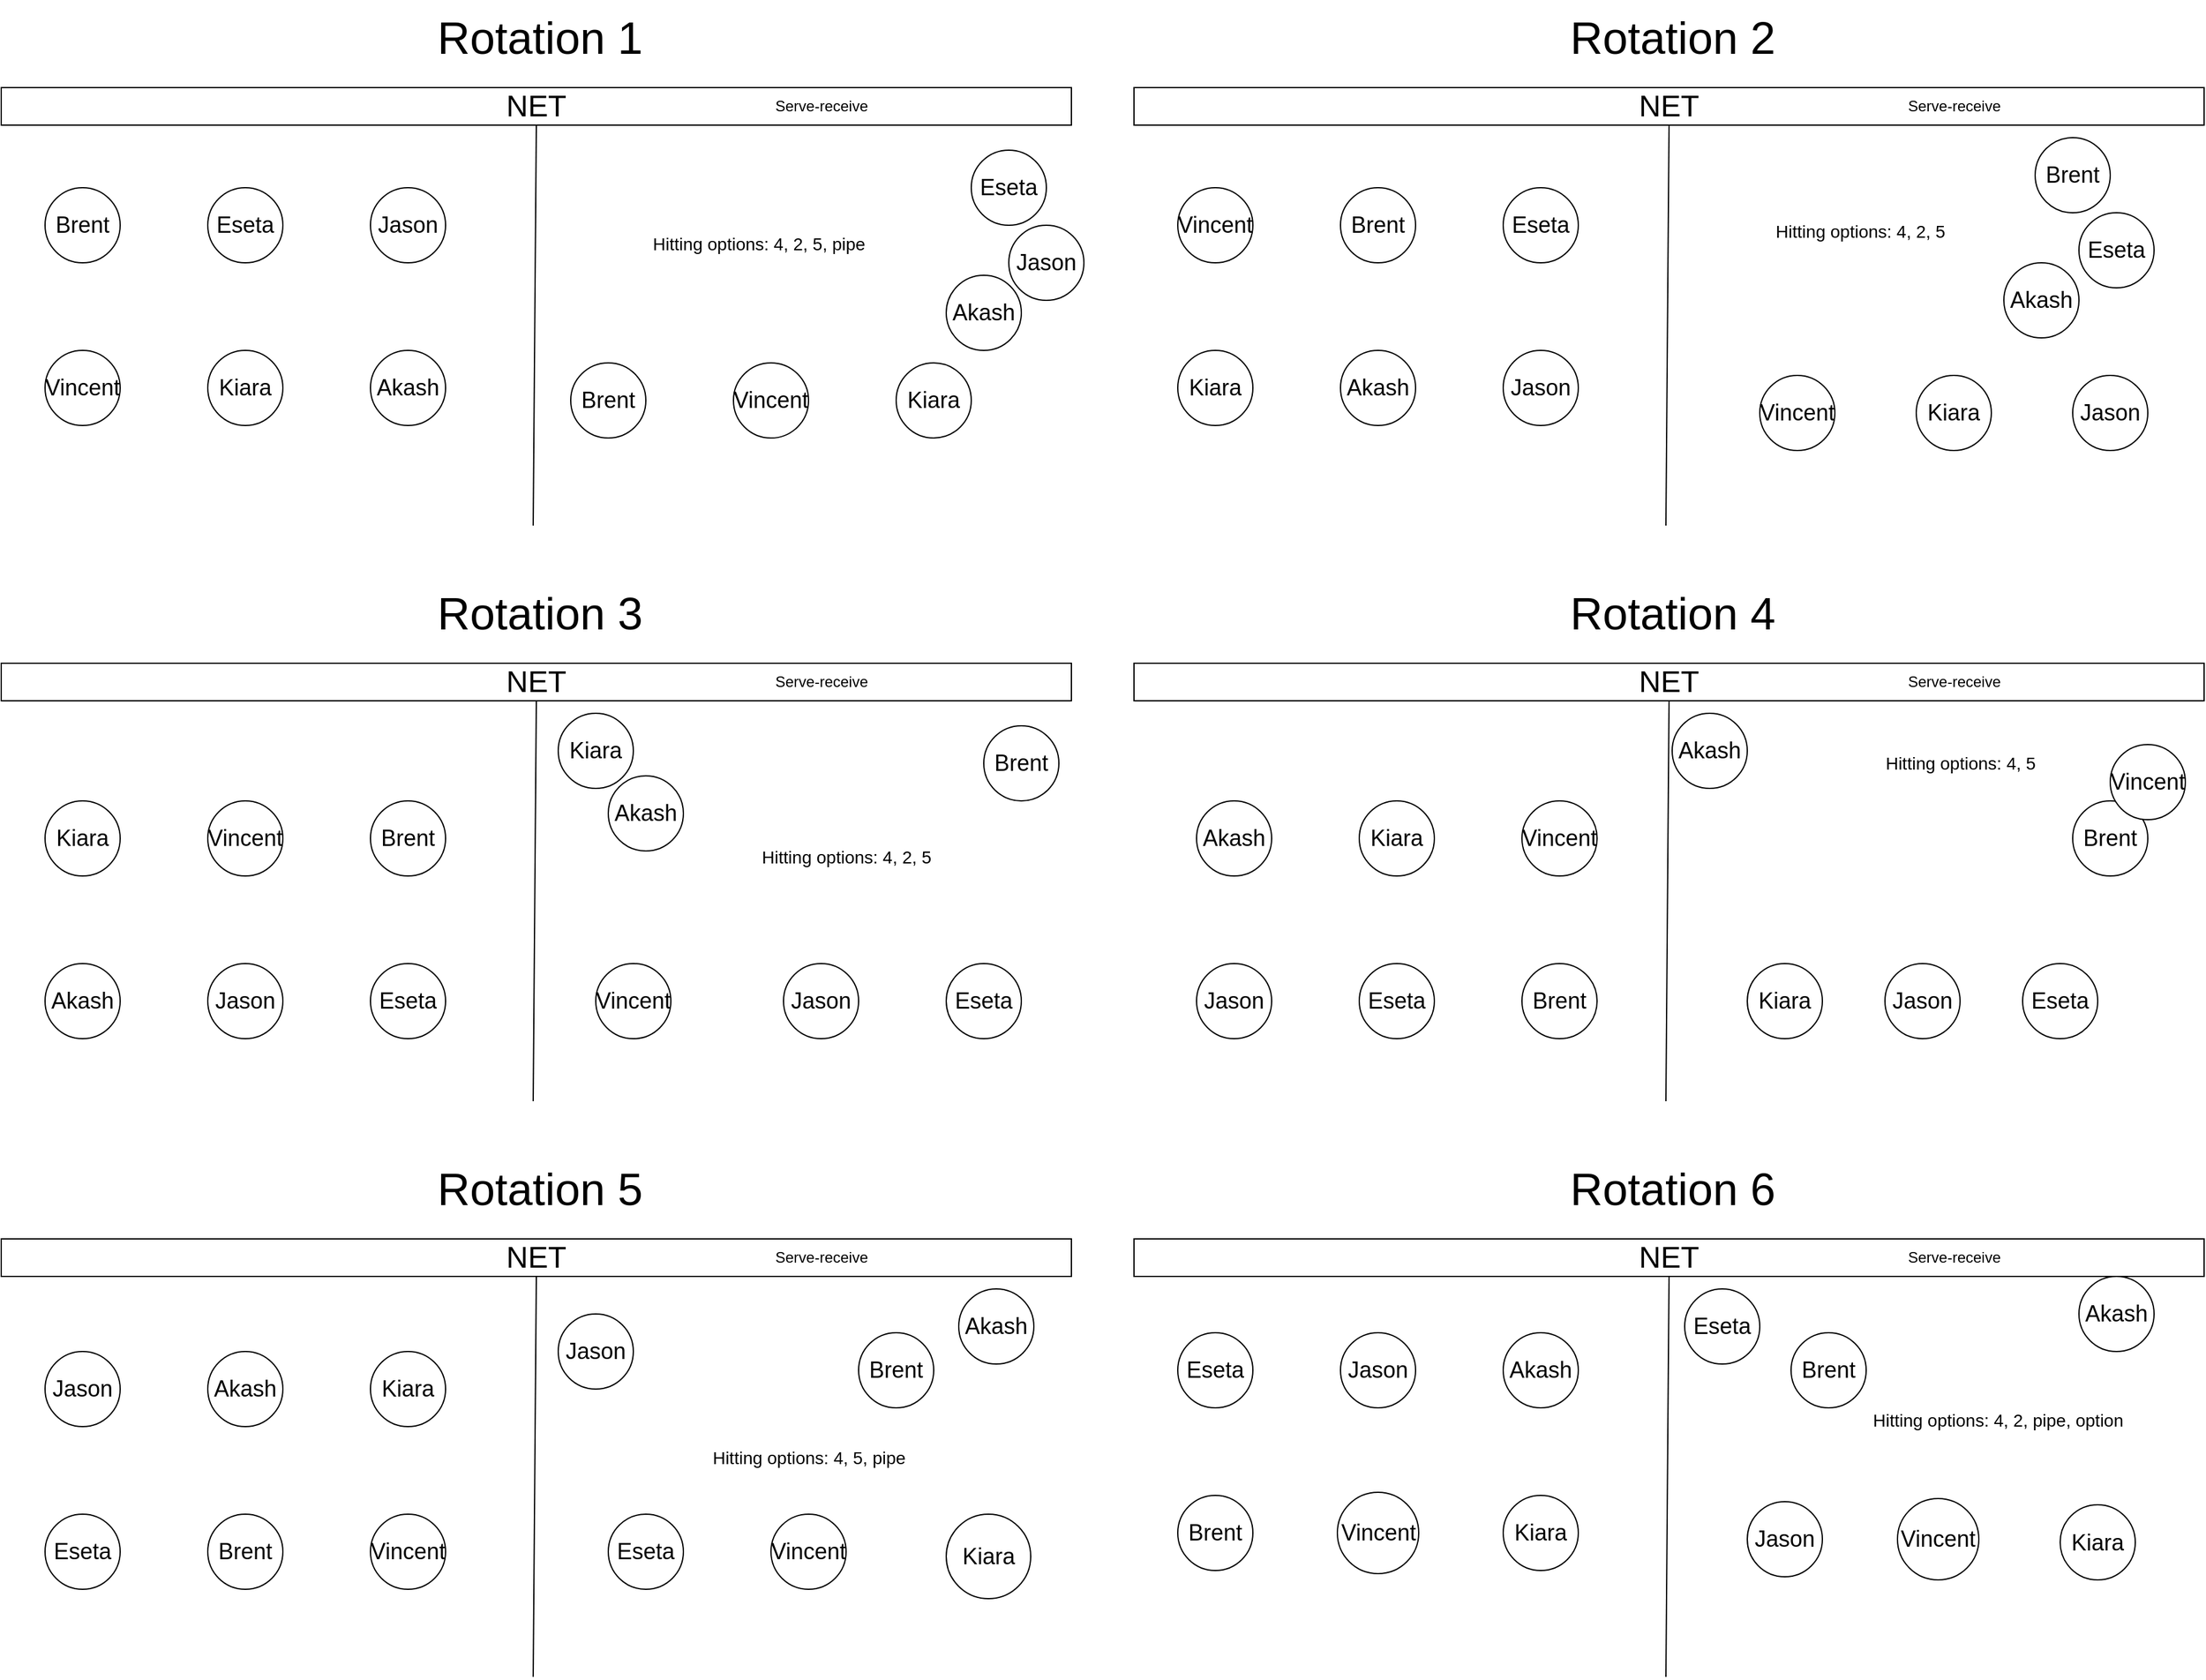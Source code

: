 <mxfile version="26.1.3">
  <diagram name="Page-1" id="ehrURdoTpdqYw4ACMp6Q">
    <mxGraphModel dx="3047" dy="1442" grid="1" gridSize="10" guides="1" tooltips="1" connect="1" arrows="1" fold="1" page="1" pageScale="1" pageWidth="850" pageHeight="1100" math="0" shadow="0">
      <root>
        <mxCell id="0" />
        <mxCell id="1" parent="0" />
        <mxCell id="WpBLk9SdmlVmNWCZA8uA-1" value="&lt;font style=&quot;font-size: 18px;&quot;&gt;Brent&lt;/font&gt;" style="ellipse;whiteSpace=wrap;html=1;aspect=fixed;" parent="1" vertex="1">
          <mxGeometry x="50" y="250" width="60" height="60" as="geometry" />
        </mxCell>
        <mxCell id="WpBLk9SdmlVmNWCZA8uA-7" value="&lt;font style=&quot;font-size: 24px;&quot;&gt;NET&lt;/font&gt;" style="rounded=0;whiteSpace=wrap;html=1;" parent="1" vertex="1">
          <mxGeometry x="15" y="170" width="855" height="30" as="geometry" />
        </mxCell>
        <mxCell id="WpBLk9SdmlVmNWCZA8uA-8" value="&lt;font style=&quot;font-size: 36px;&quot;&gt;Rotation 1&lt;/font&gt;" style="text;html=1;align=center;verticalAlign=middle;resizable=0;points=[];autosize=1;strokeColor=none;fillColor=none;" parent="1" vertex="1">
          <mxGeometry x="350" y="100" width="190" height="60" as="geometry" />
        </mxCell>
        <mxCell id="WpBLk9SdmlVmNWCZA8uA-65" value="" style="endArrow=none;html=1;rounded=0;entryX=0.5;entryY=1;entryDx=0;entryDy=0;" parent="1" target="WpBLk9SdmlVmNWCZA8uA-7" edge="1">
          <mxGeometry width="50" height="50" relative="1" as="geometry">
            <mxPoint x="440" y="520" as="sourcePoint" />
            <mxPoint x="450" y="230" as="targetPoint" />
          </mxGeometry>
        </mxCell>
        <mxCell id="WpBLk9SdmlVmNWCZA8uA-67" value="&lt;font style=&quot;font-size: 18px;&quot;&gt;Eseta&lt;/font&gt;" style="ellipse;whiteSpace=wrap;html=1;aspect=fixed;" parent="1" vertex="1">
          <mxGeometry x="180" y="250" width="60" height="60" as="geometry" />
        </mxCell>
        <mxCell id="WpBLk9SdmlVmNWCZA8uA-68" value="&lt;font style=&quot;font-size: 18px;&quot;&gt;Jason&lt;/font&gt;" style="ellipse;whiteSpace=wrap;html=1;aspect=fixed;" parent="1" vertex="1">
          <mxGeometry x="310" y="250" width="60" height="60" as="geometry" />
        </mxCell>
        <mxCell id="WpBLk9SdmlVmNWCZA8uA-69" value="&lt;font style=&quot;font-size: 18px;&quot;&gt;Vincent&lt;/font&gt;" style="ellipse;whiteSpace=wrap;html=1;aspect=fixed;" parent="1" vertex="1">
          <mxGeometry x="50" y="380" width="60" height="60" as="geometry" />
        </mxCell>
        <mxCell id="WpBLk9SdmlVmNWCZA8uA-70" value="&lt;font style=&quot;font-size: 18px;&quot;&gt;Kiara&lt;/font&gt;" style="ellipse;whiteSpace=wrap;html=1;aspect=fixed;" parent="1" vertex="1">
          <mxGeometry x="180" y="380" width="60" height="60" as="geometry" />
        </mxCell>
        <mxCell id="WpBLk9SdmlVmNWCZA8uA-71" value="&lt;span style=&quot;font-size: 18px;&quot;&gt;Akash&lt;/span&gt;" style="ellipse;whiteSpace=wrap;html=1;aspect=fixed;" parent="1" vertex="1">
          <mxGeometry x="310" y="380" width="60" height="60" as="geometry" />
        </mxCell>
        <mxCell id="WpBLk9SdmlVmNWCZA8uA-72" value="Serve-receive" style="text;html=1;align=center;verticalAlign=middle;resizable=0;points=[];autosize=1;strokeColor=none;fillColor=none;" parent="1" vertex="1">
          <mxGeometry x="620" y="170" width="100" height="30" as="geometry" />
        </mxCell>
        <mxCell id="WpBLk9SdmlVmNWCZA8uA-74" value="&lt;font style=&quot;font-size: 18px;&quot;&gt;Brent&lt;/font&gt;" style="ellipse;whiteSpace=wrap;html=1;aspect=fixed;" parent="1" vertex="1">
          <mxGeometry x="470" y="390" width="60" height="60" as="geometry" />
        </mxCell>
        <mxCell id="WpBLk9SdmlVmNWCZA8uA-75" value="&lt;font style=&quot;font-size: 18px;&quot;&gt;Eseta&lt;/font&gt;" style="ellipse;whiteSpace=wrap;html=1;aspect=fixed;" parent="1" vertex="1">
          <mxGeometry x="790" y="220" width="60" height="60" as="geometry" />
        </mxCell>
        <mxCell id="WpBLk9SdmlVmNWCZA8uA-76" value="&lt;font style=&quot;font-size: 18px;&quot;&gt;Jason&lt;/font&gt;" style="ellipse;whiteSpace=wrap;html=1;aspect=fixed;" parent="1" vertex="1">
          <mxGeometry x="820" y="280" width="60" height="60" as="geometry" />
        </mxCell>
        <mxCell id="WpBLk9SdmlVmNWCZA8uA-77" value="&lt;font style=&quot;font-size: 18px;&quot;&gt;Vincent&lt;/font&gt;" style="ellipse;whiteSpace=wrap;html=1;aspect=fixed;" parent="1" vertex="1">
          <mxGeometry x="600" y="390" width="60" height="60" as="geometry" />
        </mxCell>
        <mxCell id="WpBLk9SdmlVmNWCZA8uA-78" value="&lt;font style=&quot;font-size: 18px;&quot;&gt;Kiara&lt;/font&gt;" style="ellipse;whiteSpace=wrap;html=1;aspect=fixed;" parent="1" vertex="1">
          <mxGeometry x="730" y="390" width="60" height="60" as="geometry" />
        </mxCell>
        <mxCell id="WpBLk9SdmlVmNWCZA8uA-79" value="&lt;span style=&quot;font-size: 18px;&quot;&gt;Akash&lt;/span&gt;" style="ellipse;whiteSpace=wrap;html=1;aspect=fixed;" parent="1" vertex="1">
          <mxGeometry x="770" y="320" width="60" height="60" as="geometry" />
        </mxCell>
        <mxCell id="WpBLk9SdmlVmNWCZA8uA-80" value="&lt;font style=&quot;font-size: 18px;&quot;&gt;Brent&lt;/font&gt;" style="ellipse;whiteSpace=wrap;html=1;aspect=fixed;" parent="1" vertex="1">
          <mxGeometry x="1085" y="250" width="60" height="60" as="geometry" />
        </mxCell>
        <mxCell id="WpBLk9SdmlVmNWCZA8uA-81" value="&lt;font style=&quot;font-size: 24px;&quot;&gt;NET&lt;/font&gt;" style="rounded=0;whiteSpace=wrap;html=1;" parent="1" vertex="1">
          <mxGeometry x="920" y="170" width="855" height="30" as="geometry" />
        </mxCell>
        <mxCell id="WpBLk9SdmlVmNWCZA8uA-82" value="&lt;font style=&quot;font-size: 36px;&quot;&gt;Rotation 2&lt;/font&gt;" style="text;html=1;align=center;verticalAlign=middle;resizable=0;points=[];autosize=1;strokeColor=none;fillColor=none;" parent="1" vertex="1">
          <mxGeometry x="1255" y="100" width="190" height="60" as="geometry" />
        </mxCell>
        <mxCell id="WpBLk9SdmlVmNWCZA8uA-83" value="" style="endArrow=none;html=1;rounded=0;entryX=0.5;entryY=1;entryDx=0;entryDy=0;" parent="1" target="WpBLk9SdmlVmNWCZA8uA-81" edge="1">
          <mxGeometry width="50" height="50" relative="1" as="geometry">
            <mxPoint x="1345" y="520" as="sourcePoint" />
            <mxPoint x="1355" y="230" as="targetPoint" />
          </mxGeometry>
        </mxCell>
        <mxCell id="WpBLk9SdmlVmNWCZA8uA-84" value="&lt;font style=&quot;font-size: 18px;&quot;&gt;Eseta&lt;/font&gt;" style="ellipse;whiteSpace=wrap;html=1;aspect=fixed;" parent="1" vertex="1">
          <mxGeometry x="1215" y="250" width="60" height="60" as="geometry" />
        </mxCell>
        <mxCell id="WpBLk9SdmlVmNWCZA8uA-85" value="&lt;font style=&quot;font-size: 18px;&quot;&gt;Jason&lt;/font&gt;" style="ellipse;whiteSpace=wrap;html=1;aspect=fixed;" parent="1" vertex="1">
          <mxGeometry x="1215" y="380" width="60" height="60" as="geometry" />
        </mxCell>
        <mxCell id="WpBLk9SdmlVmNWCZA8uA-86" value="&lt;font style=&quot;font-size: 18px;&quot;&gt;Vincent&lt;/font&gt;" style="ellipse;whiteSpace=wrap;html=1;aspect=fixed;" parent="1" vertex="1">
          <mxGeometry x="955" y="250" width="60" height="60" as="geometry" />
        </mxCell>
        <mxCell id="WpBLk9SdmlVmNWCZA8uA-87" value="&lt;font style=&quot;font-size: 18px;&quot;&gt;Kiara&lt;/font&gt;" style="ellipse;whiteSpace=wrap;html=1;aspect=fixed;" parent="1" vertex="1">
          <mxGeometry x="955" y="380" width="60" height="60" as="geometry" />
        </mxCell>
        <mxCell id="WpBLk9SdmlVmNWCZA8uA-88" value="&lt;span style=&quot;font-size: 18px;&quot;&gt;Akash&lt;/span&gt;" style="ellipse;whiteSpace=wrap;html=1;aspect=fixed;" parent="1" vertex="1">
          <mxGeometry x="1085" y="380" width="60" height="60" as="geometry" />
        </mxCell>
        <mxCell id="WpBLk9SdmlVmNWCZA8uA-89" value="Serve-receive" style="text;html=1;align=center;verticalAlign=middle;resizable=0;points=[];autosize=1;strokeColor=none;fillColor=none;" parent="1" vertex="1">
          <mxGeometry x="1525" y="170" width="100" height="30" as="geometry" />
        </mxCell>
        <mxCell id="WpBLk9SdmlVmNWCZA8uA-97" value="&lt;font style=&quot;font-size: 24px;&quot;&gt;NET&lt;/font&gt;" style="rounded=0;whiteSpace=wrap;html=1;" parent="1" vertex="1">
          <mxGeometry x="15" y="630" width="855" height="30" as="geometry" />
        </mxCell>
        <mxCell id="WpBLk9SdmlVmNWCZA8uA-98" value="&lt;font style=&quot;font-size: 36px;&quot;&gt;Rotation 3&lt;/font&gt;" style="text;html=1;align=center;verticalAlign=middle;resizable=0;points=[];autosize=1;strokeColor=none;fillColor=none;" parent="1" vertex="1">
          <mxGeometry x="350" y="560" width="190" height="60" as="geometry" />
        </mxCell>
        <mxCell id="WpBLk9SdmlVmNWCZA8uA-99" value="" style="endArrow=none;html=1;rounded=0;entryX=0.5;entryY=1;entryDx=0;entryDy=0;" parent="1" target="WpBLk9SdmlVmNWCZA8uA-97" edge="1">
          <mxGeometry width="50" height="50" relative="1" as="geometry">
            <mxPoint x="440" y="980" as="sourcePoint" />
            <mxPoint x="450" y="690" as="targetPoint" />
          </mxGeometry>
        </mxCell>
        <mxCell id="WpBLk9SdmlVmNWCZA8uA-105" value="Serve-receive" style="text;html=1;align=center;verticalAlign=middle;resizable=0;points=[];autosize=1;strokeColor=none;fillColor=none;" parent="1" vertex="1">
          <mxGeometry x="620" y="630" width="100" height="30" as="geometry" />
        </mxCell>
        <mxCell id="WpBLk9SdmlVmNWCZA8uA-113" value="&lt;font style=&quot;font-size: 24px;&quot;&gt;NET&lt;/font&gt;" style="rounded=0;whiteSpace=wrap;html=1;" parent="1" vertex="1">
          <mxGeometry x="920" y="630" width="855" height="30" as="geometry" />
        </mxCell>
        <mxCell id="WpBLk9SdmlVmNWCZA8uA-114" value="&lt;font style=&quot;font-size: 36px;&quot;&gt;Rotation 4&lt;/font&gt;" style="text;html=1;align=center;verticalAlign=middle;resizable=0;points=[];autosize=1;strokeColor=none;fillColor=none;" parent="1" vertex="1">
          <mxGeometry x="1255" y="560" width="190" height="60" as="geometry" />
        </mxCell>
        <mxCell id="WpBLk9SdmlVmNWCZA8uA-115" value="" style="endArrow=none;html=1;rounded=0;entryX=0.5;entryY=1;entryDx=0;entryDy=0;" parent="1" target="WpBLk9SdmlVmNWCZA8uA-113" edge="1">
          <mxGeometry width="50" height="50" relative="1" as="geometry">
            <mxPoint x="1345" y="980" as="sourcePoint" />
            <mxPoint x="1355" y="690" as="targetPoint" />
          </mxGeometry>
        </mxCell>
        <mxCell id="WpBLk9SdmlVmNWCZA8uA-121" value="Serve-receive" style="text;html=1;align=center;verticalAlign=middle;resizable=0;points=[];autosize=1;strokeColor=none;fillColor=none;" parent="1" vertex="1">
          <mxGeometry x="1525" y="630" width="100" height="30" as="geometry" />
        </mxCell>
        <mxCell id="WpBLk9SdmlVmNWCZA8uA-129" value="&lt;font style=&quot;font-size: 24px;&quot;&gt;NET&lt;/font&gt;" style="rounded=0;whiteSpace=wrap;html=1;" parent="1" vertex="1">
          <mxGeometry x="15" y="1090" width="855" height="30" as="geometry" />
        </mxCell>
        <mxCell id="WpBLk9SdmlVmNWCZA8uA-130" value="&lt;font style=&quot;font-size: 36px;&quot;&gt;Rotation 5&lt;/font&gt;" style="text;html=1;align=center;verticalAlign=middle;resizable=0;points=[];autosize=1;strokeColor=none;fillColor=none;" parent="1" vertex="1">
          <mxGeometry x="350" y="1020" width="190" height="60" as="geometry" />
        </mxCell>
        <mxCell id="WpBLk9SdmlVmNWCZA8uA-131" value="" style="endArrow=none;html=1;rounded=0;entryX=0.5;entryY=1;entryDx=0;entryDy=0;" parent="1" target="WpBLk9SdmlVmNWCZA8uA-129" edge="1">
          <mxGeometry width="50" height="50" relative="1" as="geometry">
            <mxPoint x="440" y="1440" as="sourcePoint" />
            <mxPoint x="450" y="1150" as="targetPoint" />
          </mxGeometry>
        </mxCell>
        <mxCell id="WpBLk9SdmlVmNWCZA8uA-137" value="Serve-receive" style="text;html=1;align=center;verticalAlign=middle;resizable=0;points=[];autosize=1;strokeColor=none;fillColor=none;" parent="1" vertex="1">
          <mxGeometry x="620" y="1090" width="100" height="30" as="geometry" />
        </mxCell>
        <mxCell id="WpBLk9SdmlVmNWCZA8uA-145" value="&lt;font style=&quot;font-size: 24px;&quot;&gt;NET&lt;/font&gt;" style="rounded=0;whiteSpace=wrap;html=1;" parent="1" vertex="1">
          <mxGeometry x="920" y="1090" width="855" height="30" as="geometry" />
        </mxCell>
        <mxCell id="WpBLk9SdmlVmNWCZA8uA-146" value="&lt;font style=&quot;font-size: 36px;&quot;&gt;Rotation 6&lt;/font&gt;" style="text;html=1;align=center;verticalAlign=middle;resizable=0;points=[];autosize=1;strokeColor=none;fillColor=none;" parent="1" vertex="1">
          <mxGeometry x="1255" y="1020" width="190" height="60" as="geometry" />
        </mxCell>
        <mxCell id="WpBLk9SdmlVmNWCZA8uA-147" value="" style="endArrow=none;html=1;rounded=0;entryX=0.5;entryY=1;entryDx=0;entryDy=0;" parent="1" target="WpBLk9SdmlVmNWCZA8uA-145" edge="1">
          <mxGeometry width="50" height="50" relative="1" as="geometry">
            <mxPoint x="1345" y="1440" as="sourcePoint" />
            <mxPoint x="1355" y="1150" as="targetPoint" />
          </mxGeometry>
        </mxCell>
        <mxCell id="WpBLk9SdmlVmNWCZA8uA-153" value="Serve-receive" style="text;html=1;align=center;verticalAlign=middle;resizable=0;points=[];autosize=1;strokeColor=none;fillColor=none;" parent="1" vertex="1">
          <mxGeometry x="1525" y="1090" width="100" height="30" as="geometry" />
        </mxCell>
        <mxCell id="WpBLk9SdmlVmNWCZA8uA-160" value="&lt;font style=&quot;font-size: 18px;&quot;&gt;Brent&lt;/font&gt;" style="ellipse;whiteSpace=wrap;html=1;aspect=fixed;" parent="1" vertex="1">
          <mxGeometry x="1640" y="210" width="60" height="60" as="geometry" />
        </mxCell>
        <mxCell id="WpBLk9SdmlVmNWCZA8uA-161" value="&lt;font style=&quot;font-size: 18px;&quot;&gt;Eseta&lt;/font&gt;" style="ellipse;whiteSpace=wrap;html=1;aspect=fixed;" parent="1" vertex="1">
          <mxGeometry x="1675" y="270" width="60" height="60" as="geometry" />
        </mxCell>
        <mxCell id="WpBLk9SdmlVmNWCZA8uA-162" value="&lt;font style=&quot;font-size: 18px;&quot;&gt;Jason&lt;/font&gt;" style="ellipse;whiteSpace=wrap;html=1;aspect=fixed;" parent="1" vertex="1">
          <mxGeometry x="1670" y="400" width="60" height="60" as="geometry" />
        </mxCell>
        <mxCell id="WpBLk9SdmlVmNWCZA8uA-163" value="&lt;font style=&quot;font-size: 18px;&quot;&gt;Vincent&lt;/font&gt;" style="ellipse;whiteSpace=wrap;html=1;aspect=fixed;" parent="1" vertex="1">
          <mxGeometry x="1420" y="400" width="60" height="60" as="geometry" />
        </mxCell>
        <mxCell id="WpBLk9SdmlVmNWCZA8uA-164" value="&lt;font style=&quot;font-size: 18px;&quot;&gt;Kiara&lt;/font&gt;" style="ellipse;whiteSpace=wrap;html=1;aspect=fixed;" parent="1" vertex="1">
          <mxGeometry x="1545" y="400" width="60" height="60" as="geometry" />
        </mxCell>
        <mxCell id="WpBLk9SdmlVmNWCZA8uA-165" value="&lt;span style=&quot;font-size: 18px;&quot;&gt;Akash&lt;/span&gt;" style="ellipse;whiteSpace=wrap;html=1;aspect=fixed;" parent="1" vertex="1">
          <mxGeometry x="1615" y="310" width="60" height="60" as="geometry" />
        </mxCell>
        <mxCell id="WpBLk9SdmlVmNWCZA8uA-166" value="&lt;font style=&quot;font-size: 18px;&quot;&gt;Brent&lt;/font&gt;" style="ellipse;whiteSpace=wrap;html=1;aspect=fixed;" parent="1" vertex="1">
          <mxGeometry x="310" y="740" width="60" height="60" as="geometry" />
        </mxCell>
        <mxCell id="WpBLk9SdmlVmNWCZA8uA-167" value="&lt;font style=&quot;font-size: 18px;&quot;&gt;Eseta&lt;/font&gt;" style="ellipse;whiteSpace=wrap;html=1;aspect=fixed;" parent="1" vertex="1">
          <mxGeometry x="310" y="870" width="60" height="60" as="geometry" />
        </mxCell>
        <mxCell id="WpBLk9SdmlVmNWCZA8uA-168" value="&lt;font style=&quot;font-size: 18px;&quot;&gt;Jason&lt;/font&gt;" style="ellipse;whiteSpace=wrap;html=1;aspect=fixed;" parent="1" vertex="1">
          <mxGeometry x="180" y="870" width="60" height="60" as="geometry" />
        </mxCell>
        <mxCell id="WpBLk9SdmlVmNWCZA8uA-169" value="&lt;font style=&quot;font-size: 18px;&quot;&gt;Vincent&lt;/font&gt;" style="ellipse;whiteSpace=wrap;html=1;aspect=fixed;" parent="1" vertex="1">
          <mxGeometry x="180" y="740" width="60" height="60" as="geometry" />
        </mxCell>
        <mxCell id="WpBLk9SdmlVmNWCZA8uA-170" value="&lt;font style=&quot;font-size: 18px;&quot;&gt;Kiara&lt;/font&gt;" style="ellipse;whiteSpace=wrap;html=1;aspect=fixed;" parent="1" vertex="1">
          <mxGeometry x="50" y="740" width="60" height="60" as="geometry" />
        </mxCell>
        <mxCell id="WpBLk9SdmlVmNWCZA8uA-171" value="&lt;span style=&quot;font-size: 18px;&quot;&gt;Akash&lt;/span&gt;" style="ellipse;whiteSpace=wrap;html=1;aspect=fixed;" parent="1" vertex="1">
          <mxGeometry x="50" y="870" width="60" height="60" as="geometry" />
        </mxCell>
        <mxCell id="WpBLk9SdmlVmNWCZA8uA-178" value="&lt;font style=&quot;font-size: 18px;&quot;&gt;Brent&lt;/font&gt;" style="ellipse;whiteSpace=wrap;html=1;aspect=fixed;" parent="1" vertex="1">
          <mxGeometry x="800" y="680" width="60" height="60" as="geometry" />
        </mxCell>
        <mxCell id="WpBLk9SdmlVmNWCZA8uA-179" value="&lt;font style=&quot;font-size: 18px;&quot;&gt;Eseta&lt;/font&gt;" style="ellipse;whiteSpace=wrap;html=1;aspect=fixed;" parent="1" vertex="1">
          <mxGeometry x="770" y="870" width="60" height="60" as="geometry" />
        </mxCell>
        <mxCell id="WpBLk9SdmlVmNWCZA8uA-180" value="&lt;font style=&quot;font-size: 18px;&quot;&gt;Jason&lt;/font&gt;" style="ellipse;whiteSpace=wrap;html=1;aspect=fixed;" parent="1" vertex="1">
          <mxGeometry x="640" y="870" width="60" height="60" as="geometry" />
        </mxCell>
        <mxCell id="WpBLk9SdmlVmNWCZA8uA-181" value="&lt;font style=&quot;font-size: 18px;&quot;&gt;Vincent&lt;/font&gt;" style="ellipse;whiteSpace=wrap;html=1;aspect=fixed;" parent="1" vertex="1">
          <mxGeometry x="490" y="870" width="60" height="60" as="geometry" />
        </mxCell>
        <mxCell id="WpBLk9SdmlVmNWCZA8uA-182" value="&lt;font style=&quot;font-size: 18px;&quot;&gt;Kiara&lt;/font&gt;" style="ellipse;whiteSpace=wrap;html=1;aspect=fixed;" parent="1" vertex="1">
          <mxGeometry x="460" y="670" width="60" height="60" as="geometry" />
        </mxCell>
        <mxCell id="WpBLk9SdmlVmNWCZA8uA-183" value="&lt;span style=&quot;font-size: 18px;&quot;&gt;Akash&lt;/span&gt;" style="ellipse;whiteSpace=wrap;html=1;aspect=fixed;" parent="1" vertex="1">
          <mxGeometry x="500" y="720" width="60" height="60" as="geometry" />
        </mxCell>
        <mxCell id="WpBLk9SdmlVmNWCZA8uA-184" value="&lt;font style=&quot;font-size: 18px;&quot;&gt;Brent&lt;/font&gt;" style="ellipse;whiteSpace=wrap;html=1;aspect=fixed;" parent="1" vertex="1">
          <mxGeometry x="1230" y="870" width="60" height="60" as="geometry" />
        </mxCell>
        <mxCell id="WpBLk9SdmlVmNWCZA8uA-185" value="&lt;font style=&quot;font-size: 18px;&quot;&gt;Eseta&lt;/font&gt;" style="ellipse;whiteSpace=wrap;html=1;aspect=fixed;" parent="1" vertex="1">
          <mxGeometry x="1100" y="870" width="60" height="60" as="geometry" />
        </mxCell>
        <mxCell id="WpBLk9SdmlVmNWCZA8uA-186" value="&lt;font style=&quot;font-size: 18px;&quot;&gt;Jason&lt;/font&gt;" style="ellipse;whiteSpace=wrap;html=1;aspect=fixed;" parent="1" vertex="1">
          <mxGeometry x="970" y="870" width="60" height="60" as="geometry" />
        </mxCell>
        <mxCell id="WpBLk9SdmlVmNWCZA8uA-187" value="&lt;font style=&quot;font-size: 18px;&quot;&gt;Vincent&lt;/font&gt;" style="ellipse;whiteSpace=wrap;html=1;aspect=fixed;" parent="1" vertex="1">
          <mxGeometry x="1230" y="740" width="60" height="60" as="geometry" />
        </mxCell>
        <mxCell id="WpBLk9SdmlVmNWCZA8uA-188" value="&lt;font style=&quot;font-size: 18px;&quot;&gt;Kiara&lt;/font&gt;" style="ellipse;whiteSpace=wrap;html=1;aspect=fixed;" parent="1" vertex="1">
          <mxGeometry x="1100" y="740" width="60" height="60" as="geometry" />
        </mxCell>
        <mxCell id="WpBLk9SdmlVmNWCZA8uA-189" value="&lt;span style=&quot;font-size: 18px;&quot;&gt;Akash&lt;/span&gt;" style="ellipse;whiteSpace=wrap;html=1;aspect=fixed;" parent="1" vertex="1">
          <mxGeometry x="970" y="740" width="60" height="60" as="geometry" />
        </mxCell>
        <mxCell id="WpBLk9SdmlVmNWCZA8uA-191" value="&lt;font style=&quot;font-size: 18px;&quot;&gt;Brent&lt;/font&gt;" style="ellipse;whiteSpace=wrap;html=1;aspect=fixed;" parent="1" vertex="1">
          <mxGeometry x="1670" y="740" width="60" height="60" as="geometry" />
        </mxCell>
        <mxCell id="WpBLk9SdmlVmNWCZA8uA-192" value="&lt;font style=&quot;font-size: 18px;&quot;&gt;Eseta&lt;/font&gt;" style="ellipse;whiteSpace=wrap;html=1;aspect=fixed;" parent="1" vertex="1">
          <mxGeometry x="1630" y="870" width="60" height="60" as="geometry" />
        </mxCell>
        <mxCell id="WpBLk9SdmlVmNWCZA8uA-193" value="&lt;font style=&quot;font-size: 18px;&quot;&gt;Jason&lt;/font&gt;" style="ellipse;whiteSpace=wrap;html=1;aspect=fixed;" parent="1" vertex="1">
          <mxGeometry x="1520" y="870" width="60" height="60" as="geometry" />
        </mxCell>
        <mxCell id="WpBLk9SdmlVmNWCZA8uA-194" value="&lt;font style=&quot;font-size: 18px;&quot;&gt;Vincent&lt;/font&gt;" style="ellipse;whiteSpace=wrap;html=1;aspect=fixed;" parent="1" vertex="1">
          <mxGeometry x="1700" y="695" width="60" height="60" as="geometry" />
        </mxCell>
        <mxCell id="WpBLk9SdmlVmNWCZA8uA-195" value="&lt;font style=&quot;font-size: 18px;&quot;&gt;Kiara&lt;/font&gt;" style="ellipse;whiteSpace=wrap;html=1;aspect=fixed;" parent="1" vertex="1">
          <mxGeometry x="1410" y="870" width="60" height="60" as="geometry" />
        </mxCell>
        <mxCell id="WpBLk9SdmlVmNWCZA8uA-196" value="&lt;span style=&quot;font-size: 18px;&quot;&gt;Akash&lt;/span&gt;" style="ellipse;whiteSpace=wrap;html=1;aspect=fixed;" parent="1" vertex="1">
          <mxGeometry x="1350" y="670" width="60" height="60" as="geometry" />
        </mxCell>
        <mxCell id="WpBLk9SdmlVmNWCZA8uA-197" value="&lt;font style=&quot;font-size: 18px;&quot;&gt;Brent&lt;/font&gt;" style="ellipse;whiteSpace=wrap;html=1;aspect=fixed;" parent="1" vertex="1">
          <mxGeometry x="180" y="1310" width="60" height="60" as="geometry" />
        </mxCell>
        <mxCell id="WpBLk9SdmlVmNWCZA8uA-198" value="&lt;font style=&quot;font-size: 18px;&quot;&gt;Eseta&lt;/font&gt;" style="ellipse;whiteSpace=wrap;html=1;aspect=fixed;" parent="1" vertex="1">
          <mxGeometry x="50" y="1310" width="60" height="60" as="geometry" />
        </mxCell>
        <mxCell id="WpBLk9SdmlVmNWCZA8uA-199" value="&lt;font style=&quot;font-size: 18px;&quot;&gt;Jason&lt;/font&gt;" style="ellipse;whiteSpace=wrap;html=1;aspect=fixed;" parent="1" vertex="1">
          <mxGeometry x="50" y="1180" width="60" height="60" as="geometry" />
        </mxCell>
        <mxCell id="WpBLk9SdmlVmNWCZA8uA-200" value="&lt;font style=&quot;font-size: 18px;&quot;&gt;Vincent&lt;/font&gt;" style="ellipse;whiteSpace=wrap;html=1;aspect=fixed;" parent="1" vertex="1">
          <mxGeometry x="310" y="1310" width="60" height="60" as="geometry" />
        </mxCell>
        <mxCell id="WpBLk9SdmlVmNWCZA8uA-201" value="&lt;font style=&quot;font-size: 18px;&quot;&gt;Kiara&lt;/font&gt;" style="ellipse;whiteSpace=wrap;html=1;aspect=fixed;" parent="1" vertex="1">
          <mxGeometry x="310" y="1180" width="60" height="60" as="geometry" />
        </mxCell>
        <mxCell id="WpBLk9SdmlVmNWCZA8uA-202" value="&lt;span style=&quot;font-size: 18px;&quot;&gt;Akash&lt;/span&gt;" style="ellipse;whiteSpace=wrap;html=1;aspect=fixed;" parent="1" vertex="1">
          <mxGeometry x="180" y="1180" width="60" height="60" as="geometry" />
        </mxCell>
        <mxCell id="WpBLk9SdmlVmNWCZA8uA-203" value="&lt;font style=&quot;font-size: 18px;&quot;&gt;Brent&lt;/font&gt;" style="ellipse;whiteSpace=wrap;html=1;aspect=fixed;" parent="1" vertex="1">
          <mxGeometry x="700" y="1165" width="60" height="60" as="geometry" />
        </mxCell>
        <mxCell id="WpBLk9SdmlVmNWCZA8uA-204" value="&lt;font style=&quot;font-size: 18px;&quot;&gt;Eseta&lt;/font&gt;" style="ellipse;whiteSpace=wrap;html=1;aspect=fixed;" parent="1" vertex="1">
          <mxGeometry x="500" y="1310" width="60" height="60" as="geometry" />
        </mxCell>
        <mxCell id="WpBLk9SdmlVmNWCZA8uA-205" value="&lt;font style=&quot;font-size: 18px;&quot;&gt;Jason&lt;/font&gt;" style="ellipse;whiteSpace=wrap;html=1;aspect=fixed;" parent="1" vertex="1">
          <mxGeometry x="460" y="1150" width="60" height="60" as="geometry" />
        </mxCell>
        <mxCell id="WpBLk9SdmlVmNWCZA8uA-206" value="&lt;font style=&quot;font-size: 18px;&quot;&gt;Vincent&lt;/font&gt;" style="ellipse;whiteSpace=wrap;html=1;aspect=fixed;" parent="1" vertex="1">
          <mxGeometry x="630" y="1310" width="60" height="60" as="geometry" />
        </mxCell>
        <mxCell id="WpBLk9SdmlVmNWCZA8uA-207" value="&lt;font style=&quot;font-size: 18px;&quot;&gt;Kiara&lt;/font&gt;" style="ellipse;whiteSpace=wrap;html=1;aspect=fixed;" parent="1" vertex="1">
          <mxGeometry x="770" y="1310" width="67.5" height="67.5" as="geometry" />
        </mxCell>
        <mxCell id="WpBLk9SdmlVmNWCZA8uA-208" value="&lt;span style=&quot;font-size: 18px;&quot;&gt;Akash&lt;/span&gt;" style="ellipse;whiteSpace=wrap;html=1;aspect=fixed;" parent="1" vertex="1">
          <mxGeometry x="780" y="1130" width="60" height="60" as="geometry" />
        </mxCell>
        <mxCell id="WpBLk9SdmlVmNWCZA8uA-215" value="&lt;font style=&quot;font-size: 18px;&quot;&gt;Brent&lt;/font&gt;" style="ellipse;whiteSpace=wrap;html=1;aspect=fixed;" parent="1" vertex="1">
          <mxGeometry x="955" y="1295" width="60" height="60" as="geometry" />
        </mxCell>
        <mxCell id="WpBLk9SdmlVmNWCZA8uA-216" value="&lt;font style=&quot;font-size: 18px;&quot;&gt;Eseta&lt;/font&gt;" style="ellipse;whiteSpace=wrap;html=1;aspect=fixed;" parent="1" vertex="1">
          <mxGeometry x="955" y="1165" width="60" height="60" as="geometry" />
        </mxCell>
        <mxCell id="WpBLk9SdmlVmNWCZA8uA-217" value="&lt;font style=&quot;font-size: 18px;&quot;&gt;Jason&lt;/font&gt;" style="ellipse;whiteSpace=wrap;html=1;aspect=fixed;" parent="1" vertex="1">
          <mxGeometry x="1085" y="1165" width="60" height="60" as="geometry" />
        </mxCell>
        <mxCell id="WpBLk9SdmlVmNWCZA8uA-218" value="&lt;font style=&quot;font-size: 18px;&quot;&gt;Vincent&lt;/font&gt;" style="ellipse;whiteSpace=wrap;html=1;aspect=fixed;" parent="1" vertex="1">
          <mxGeometry x="1082.5" y="1292.5" width="65" height="65" as="geometry" />
        </mxCell>
        <mxCell id="WpBLk9SdmlVmNWCZA8uA-219" value="&lt;font style=&quot;font-size: 18px;&quot;&gt;Kiara&lt;/font&gt;" style="ellipse;whiteSpace=wrap;html=1;aspect=fixed;" parent="1" vertex="1">
          <mxGeometry x="1215" y="1295" width="60" height="60" as="geometry" />
        </mxCell>
        <mxCell id="WpBLk9SdmlVmNWCZA8uA-220" value="&lt;span style=&quot;font-size: 18px;&quot;&gt;Akash&lt;/span&gt;" style="ellipse;whiteSpace=wrap;html=1;aspect=fixed;" parent="1" vertex="1">
          <mxGeometry x="1215" y="1165" width="60" height="60" as="geometry" />
        </mxCell>
        <mxCell id="WpBLk9SdmlVmNWCZA8uA-221" value="&lt;font style=&quot;font-size: 18px;&quot;&gt;Brent&lt;/font&gt;" style="ellipse;whiteSpace=wrap;html=1;aspect=fixed;" parent="1" vertex="1">
          <mxGeometry x="1445" y="1165" width="60" height="60" as="geometry" />
        </mxCell>
        <mxCell id="WpBLk9SdmlVmNWCZA8uA-222" value="&lt;font style=&quot;font-size: 18px;&quot;&gt;Eseta&lt;/font&gt;" style="ellipse;whiteSpace=wrap;html=1;aspect=fixed;" parent="1" vertex="1">
          <mxGeometry x="1360" y="1130" width="60" height="60" as="geometry" />
        </mxCell>
        <mxCell id="WpBLk9SdmlVmNWCZA8uA-223" value="&lt;font style=&quot;font-size: 18px;&quot;&gt;Jason&lt;/font&gt;" style="ellipse;whiteSpace=wrap;html=1;aspect=fixed;" parent="1" vertex="1">
          <mxGeometry x="1410" y="1300" width="60" height="60" as="geometry" />
        </mxCell>
        <mxCell id="WpBLk9SdmlVmNWCZA8uA-224" value="&lt;font style=&quot;font-size: 18px;&quot;&gt;Vincent&lt;/font&gt;" style="ellipse;whiteSpace=wrap;html=1;aspect=fixed;" parent="1" vertex="1">
          <mxGeometry x="1530" y="1297.5" width="65" height="65" as="geometry" />
        </mxCell>
        <mxCell id="WpBLk9SdmlVmNWCZA8uA-225" value="&lt;font style=&quot;font-size: 18px;&quot;&gt;Kiara&lt;/font&gt;" style="ellipse;whiteSpace=wrap;html=1;aspect=fixed;" parent="1" vertex="1">
          <mxGeometry x="1660" y="1302.5" width="60" height="60" as="geometry" />
        </mxCell>
        <mxCell id="WpBLk9SdmlVmNWCZA8uA-226" value="&lt;span style=&quot;font-size: 18px;&quot;&gt;Akash&lt;/span&gt;" style="ellipse;whiteSpace=wrap;html=1;aspect=fixed;" parent="1" vertex="1">
          <mxGeometry x="1675" y="1120" width="60" height="60" as="geometry" />
        </mxCell>
        <mxCell id="WpBLk9SdmlVmNWCZA8uA-227" value="&lt;font style=&quot;font-size: 14px;&quot;&gt;Hitting options: 4, 5, pipe&lt;/font&gt;" style="text;html=1;align=center;verticalAlign=middle;resizable=0;points=[];autosize=1;strokeColor=none;fillColor=none;" parent="1" vertex="1">
          <mxGeometry x="570" y="1250" width="180" height="30" as="geometry" />
        </mxCell>
        <mxCell id="WpBLk9SdmlVmNWCZA8uA-228" value="&lt;font style=&quot;font-size: 14px;&quot;&gt;Hitting options: 4, 2, pipe, option&lt;/font&gt;" style="text;html=1;align=center;verticalAlign=middle;resizable=0;points=[];autosize=1;strokeColor=none;fillColor=none;" parent="1" vertex="1">
          <mxGeometry x="1500" y="1220" width="220" height="30" as="geometry" />
        </mxCell>
        <mxCell id="WpBLk9SdmlVmNWCZA8uA-229" value="&lt;font style=&quot;font-size: 14px;&quot;&gt;Hitting options: 4, 2, 5, pipe&lt;/font&gt;" style="text;html=1;align=center;verticalAlign=middle;resizable=0;points=[];autosize=1;strokeColor=none;fillColor=none;" parent="1" vertex="1">
          <mxGeometry x="525" y="280" width="190" height="30" as="geometry" />
        </mxCell>
        <mxCell id="WpBLk9SdmlVmNWCZA8uA-230" value="&lt;font style=&quot;font-size: 14px;&quot;&gt;Hitting options: 4, 2, 5&lt;/font&gt;" style="text;html=1;align=center;verticalAlign=middle;resizable=0;points=[];autosize=1;strokeColor=none;fillColor=none;" parent="1" vertex="1">
          <mxGeometry x="1420" y="270" width="160" height="30" as="geometry" />
        </mxCell>
        <mxCell id="WpBLk9SdmlVmNWCZA8uA-231" value="&lt;font style=&quot;font-size: 14px;&quot;&gt;Hitting options: 4, 5&lt;/font&gt;" style="text;html=1;align=center;verticalAlign=middle;resizable=0;points=[];autosize=1;strokeColor=none;fillColor=none;" parent="1" vertex="1">
          <mxGeometry x="1510" y="695" width="140" height="30" as="geometry" />
        </mxCell>
        <mxCell id="oiY868hOZKksItvtAB1R-2" value="&lt;font style=&quot;font-size: 14px;&quot;&gt;Hitting options: 4, 2, 5&lt;/font&gt;" style="text;html=1;align=center;verticalAlign=middle;resizable=0;points=[];autosize=1;strokeColor=none;fillColor=none;" vertex="1" parent="1">
          <mxGeometry x="610" y="770" width="160" height="30" as="geometry" />
        </mxCell>
      </root>
    </mxGraphModel>
  </diagram>
</mxfile>
